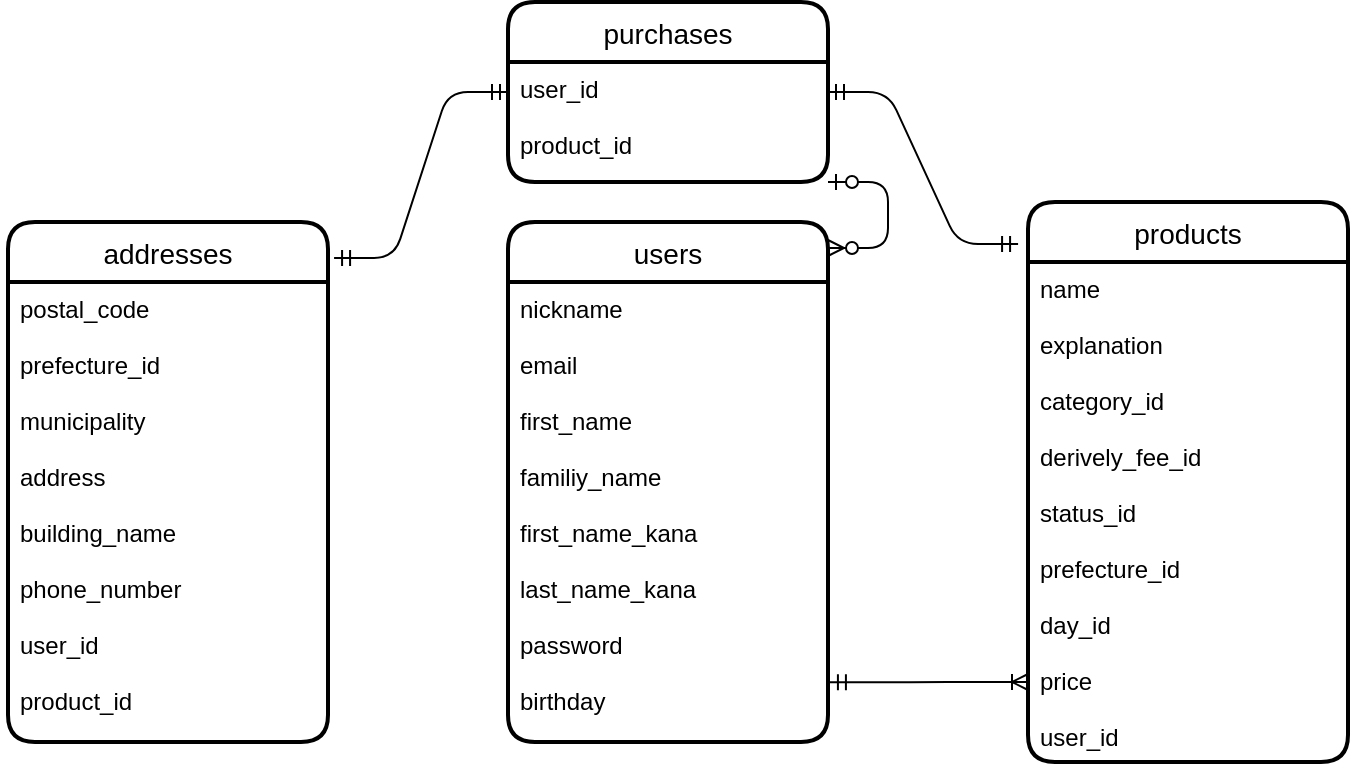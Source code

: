 <mxfile>
    <diagram id="-_IHJdTsakwkE2twF4Qq" name="ページ1">
        <mxGraphModel dx="899" dy="569" grid="1" gridSize="10" guides="1" tooltips="1" connect="1" arrows="1" fold="1" page="1" pageScale="1" pageWidth="827" pageHeight="1169" math="0" shadow="0">
            <root>
                <mxCell id="0"/>
                <mxCell id="1" parent="0"/>
                <mxCell id="GyPT7v24sfky5DDzzVhB-81" value="users" style="swimlane;childLayout=stackLayout;horizontal=1;startSize=30;horizontalStack=0;rounded=1;fontSize=14;fontStyle=0;strokeWidth=2;resizeParent=0;resizeLast=1;shadow=0;dashed=0;align=center;" vertex="1" parent="1">
                    <mxGeometry x="310" y="230" width="160" height="260" as="geometry"/>
                </mxCell>
                <mxCell id="GyPT7v24sfky5DDzzVhB-82" value="nickname&#10;&#10;email&#10;&#10;first_name&#10;&#10;familiy_name&#10;&#10;first_name_kana&#10;&#10;last_name_kana&#10;&#10;password&#10;&#10;birthday" style="align=left;strokeColor=none;fillColor=none;spacingLeft=4;fontSize=12;verticalAlign=top;resizable=0;rotatable=0;part=1;shadow=1;" vertex="1" parent="GyPT7v24sfky5DDzzVhB-81">
                    <mxGeometry y="30" width="160" height="230" as="geometry"/>
                </mxCell>
                <mxCell id="GyPT7v24sfky5DDzzVhB-83" value="purchases" style="swimlane;childLayout=stackLayout;horizontal=1;startSize=30;horizontalStack=0;rounded=1;fontSize=14;fontStyle=0;strokeWidth=2;resizeParent=0;resizeLast=1;shadow=0;dashed=0;align=center;" vertex="1" parent="1">
                    <mxGeometry x="310" y="120" width="160" height="90" as="geometry"/>
                </mxCell>
                <mxCell id="GyPT7v24sfky5DDzzVhB-84" value="user_id&#10;&#10;product_id" style="align=left;strokeColor=none;fillColor=none;spacingLeft=4;fontSize=12;verticalAlign=top;resizable=0;rotatable=0;part=1;shadow=1;" vertex="1" parent="GyPT7v24sfky5DDzzVhB-83">
                    <mxGeometry y="30" width="160" height="60" as="geometry"/>
                </mxCell>
                <mxCell id="GyPT7v24sfky5DDzzVhB-85" value="addresses" style="swimlane;childLayout=stackLayout;horizontal=1;startSize=30;horizontalStack=0;rounded=1;fontSize=14;fontStyle=0;strokeWidth=2;resizeParent=0;resizeLast=1;shadow=0;dashed=0;align=center;" vertex="1" parent="1">
                    <mxGeometry x="60" y="230" width="160" height="260" as="geometry"/>
                </mxCell>
                <mxCell id="GyPT7v24sfky5DDzzVhB-86" value="postal_code&#10;&#10;prefecture_id&#10;&#10;municipality&#10;&#10;address&#10;&#10;building_name&#10;&#10;phone_number&#10;&#10;user_id&#10;&#10;product_id" style="align=left;strokeColor=none;fillColor=none;spacingLeft=4;fontSize=12;verticalAlign=top;resizable=0;rotatable=0;part=1;shadow=1;" vertex="1" parent="GyPT7v24sfky5DDzzVhB-85">
                    <mxGeometry y="30" width="160" height="230" as="geometry"/>
                </mxCell>
                <mxCell id="GyPT7v24sfky5DDzzVhB-87" value="products" style="swimlane;childLayout=stackLayout;horizontal=1;startSize=30;horizontalStack=0;rounded=1;fontSize=14;fontStyle=0;strokeWidth=2;resizeParent=0;resizeLast=1;shadow=0;dashed=0;align=center;" vertex="1" parent="1">
                    <mxGeometry x="570" y="220" width="160" height="280" as="geometry"/>
                </mxCell>
                <mxCell id="GyPT7v24sfky5DDzzVhB-88" value="name&#10;&#10;explanation&#10;&#10;category_id&#10;&#10;derively_fee_id&#10;&#10;status_id&#10;&#10;prefecture_id&#10;&#10;day_id&#10;&#10;price&#10;&#10;user_id" style="align=left;strokeColor=none;fillColor=none;spacingLeft=4;fontSize=12;verticalAlign=top;resizable=0;rotatable=0;part=1;shadow=1;" vertex="1" parent="GyPT7v24sfky5DDzzVhB-87">
                    <mxGeometry y="30" width="160" height="250" as="geometry"/>
                </mxCell>
                <mxCell id="GyPT7v24sfky5DDzzVhB-91" value="" style="edgeStyle=entityRelationEdgeStyle;fontSize=12;html=1;endArrow=ERoneToMany;startArrow=ERmandOne;entryX=0;entryY=0.84;entryDx=0;entryDy=0;entryPerimeter=0;exitX=1.006;exitY=0.87;exitDx=0;exitDy=0;exitPerimeter=0;" edge="1" parent="1" source="GyPT7v24sfky5DDzzVhB-82" target="GyPT7v24sfky5DDzzVhB-88">
                    <mxGeometry width="100" height="100" relative="1" as="geometry">
                        <mxPoint x="470" y="582" as="sourcePoint"/>
                        <mxPoint x="420" y="340" as="targetPoint"/>
                    </mxGeometry>
                </mxCell>
                <mxCell id="GyPT7v24sfky5DDzzVhB-92" value="" style="edgeStyle=entityRelationEdgeStyle;fontSize=12;html=1;endArrow=ERmandOne;startArrow=ERmandOne;exitX=1;exitY=0.25;exitDx=0;exitDy=0;entryX=-0.031;entryY=0.075;entryDx=0;entryDy=0;entryPerimeter=0;" edge="1" parent="1" source="GyPT7v24sfky5DDzzVhB-84" target="GyPT7v24sfky5DDzzVhB-87">
                    <mxGeometry width="100" height="100" relative="1" as="geometry">
                        <mxPoint x="320" y="440" as="sourcePoint"/>
                        <mxPoint x="420" y="340" as="targetPoint"/>
                    </mxGeometry>
                </mxCell>
                <mxCell id="GyPT7v24sfky5DDzzVhB-93" value="" style="edgeStyle=entityRelationEdgeStyle;fontSize=12;html=1;endArrow=ERmandOne;startArrow=ERmandOne;entryX=0;entryY=0.5;entryDx=0;entryDy=0;exitX=1.019;exitY=0.069;exitDx=0;exitDy=0;exitPerimeter=0;" edge="1" parent="1" source="GyPT7v24sfky5DDzzVhB-85" target="GyPT7v24sfky5DDzzVhB-83">
                    <mxGeometry width="100" height="100" relative="1" as="geometry">
                        <mxPoint x="320" y="440" as="sourcePoint"/>
                        <mxPoint x="420" y="340" as="targetPoint"/>
                    </mxGeometry>
                </mxCell>
                <mxCell id="GyPT7v24sfky5DDzzVhB-94" value="" style="edgeStyle=entityRelationEdgeStyle;fontSize=12;html=1;endArrow=ERzeroToMany;startArrow=ERzeroToOne;exitX=1;exitY=1;exitDx=0;exitDy=0;entryX=1;entryY=0.05;entryDx=0;entryDy=0;entryPerimeter=0;" edge="1" parent="1" source="GyPT7v24sfky5DDzzVhB-84" target="GyPT7v24sfky5DDzzVhB-81">
                    <mxGeometry width="100" height="100" relative="1" as="geometry">
                        <mxPoint x="320" y="440" as="sourcePoint"/>
                        <mxPoint x="420" y="340" as="targetPoint"/>
                    </mxGeometry>
                </mxCell>
            </root>
        </mxGraphModel>
    </diagram>
    <diagram id="Cr22eUG7T8TZzV-ylCZe" name="ページ2">
        <mxGraphModel dx="899" dy="569" grid="1" gridSize="10" guides="1" tooltips="1" connect="1" arrows="1" fold="1" page="1" pageScale="1" pageWidth="827" pageHeight="1169" math="0" shadow="0">
            <root>
                <mxCell id="Q1L2OuWgNVPZUVuLQL3R-0"/>
                <mxCell id="Q1L2OuWgNVPZUVuLQL3R-1" parent="Q1L2OuWgNVPZUVuLQL3R-0"/>
                <mxCell id="b7fOqF2IW4tO9GPzOiRT-13" value="Entity" style="whiteSpace=wrap;html=1;align=center;" vertex="1" parent="Q1L2OuWgNVPZUVuLQL3R-1">
                    <mxGeometry x="390" y="500" width="100" height="40" as="geometry"/>
                </mxCell>
            </root>
        </mxGraphModel>
    </diagram>
</mxfile>
